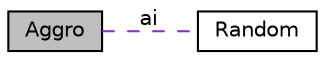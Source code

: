 digraph "Aggro"
{
  edge [fontname="Helvetica",fontsize="10",labelfontname="Helvetica",labelfontsize="10"];
  node [fontname="Helvetica",fontsize="10",shape=record];
  rankdir=LR;
  Node0 [label="Aggro",height=0.2,width=0.4,color="black", fillcolor="grey75", style="filled", fontcolor="black"];
  Node1 [label="Random",height=0.2,width=0.4,color="black", fillcolor="white", style="filled",URL="$group__Random.html"];
  Node0->Node1 [shape=plaintext, label="ai", color="blueviolet", dir="none", style="dashed"];
}
